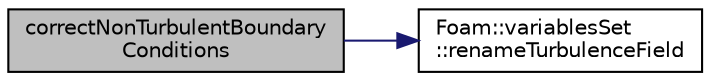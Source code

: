 digraph "correctNonTurbulentBoundaryConditions"
{
  bgcolor="transparent";
  edge [fontname="Helvetica",fontsize="10",labelfontname="Helvetica",labelfontsize="10"];
  node [fontname="Helvetica",fontsize="10",shape=record];
  rankdir="LR";
  Node1 [label="correctNonTurbulentBoundary\lConditions",height=0.2,width=0.4,color="black", fillcolor="grey75", style="filled" fontcolor="black"];
  Node1 -> Node2 [color="midnightblue",fontsize="10",style="solid",fontname="Helvetica"];
  Node2 [label="Foam::variablesSet\l::renameTurbulenceField",height=0.2,width=0.4,color="black",URL="$classFoam_1_1variablesSet.html#a32d1b414f498b4248b1acaac0414b326",tooltip="Turbulence model always reads fields with the prescribed name If a custom name is supplied..."];
}
